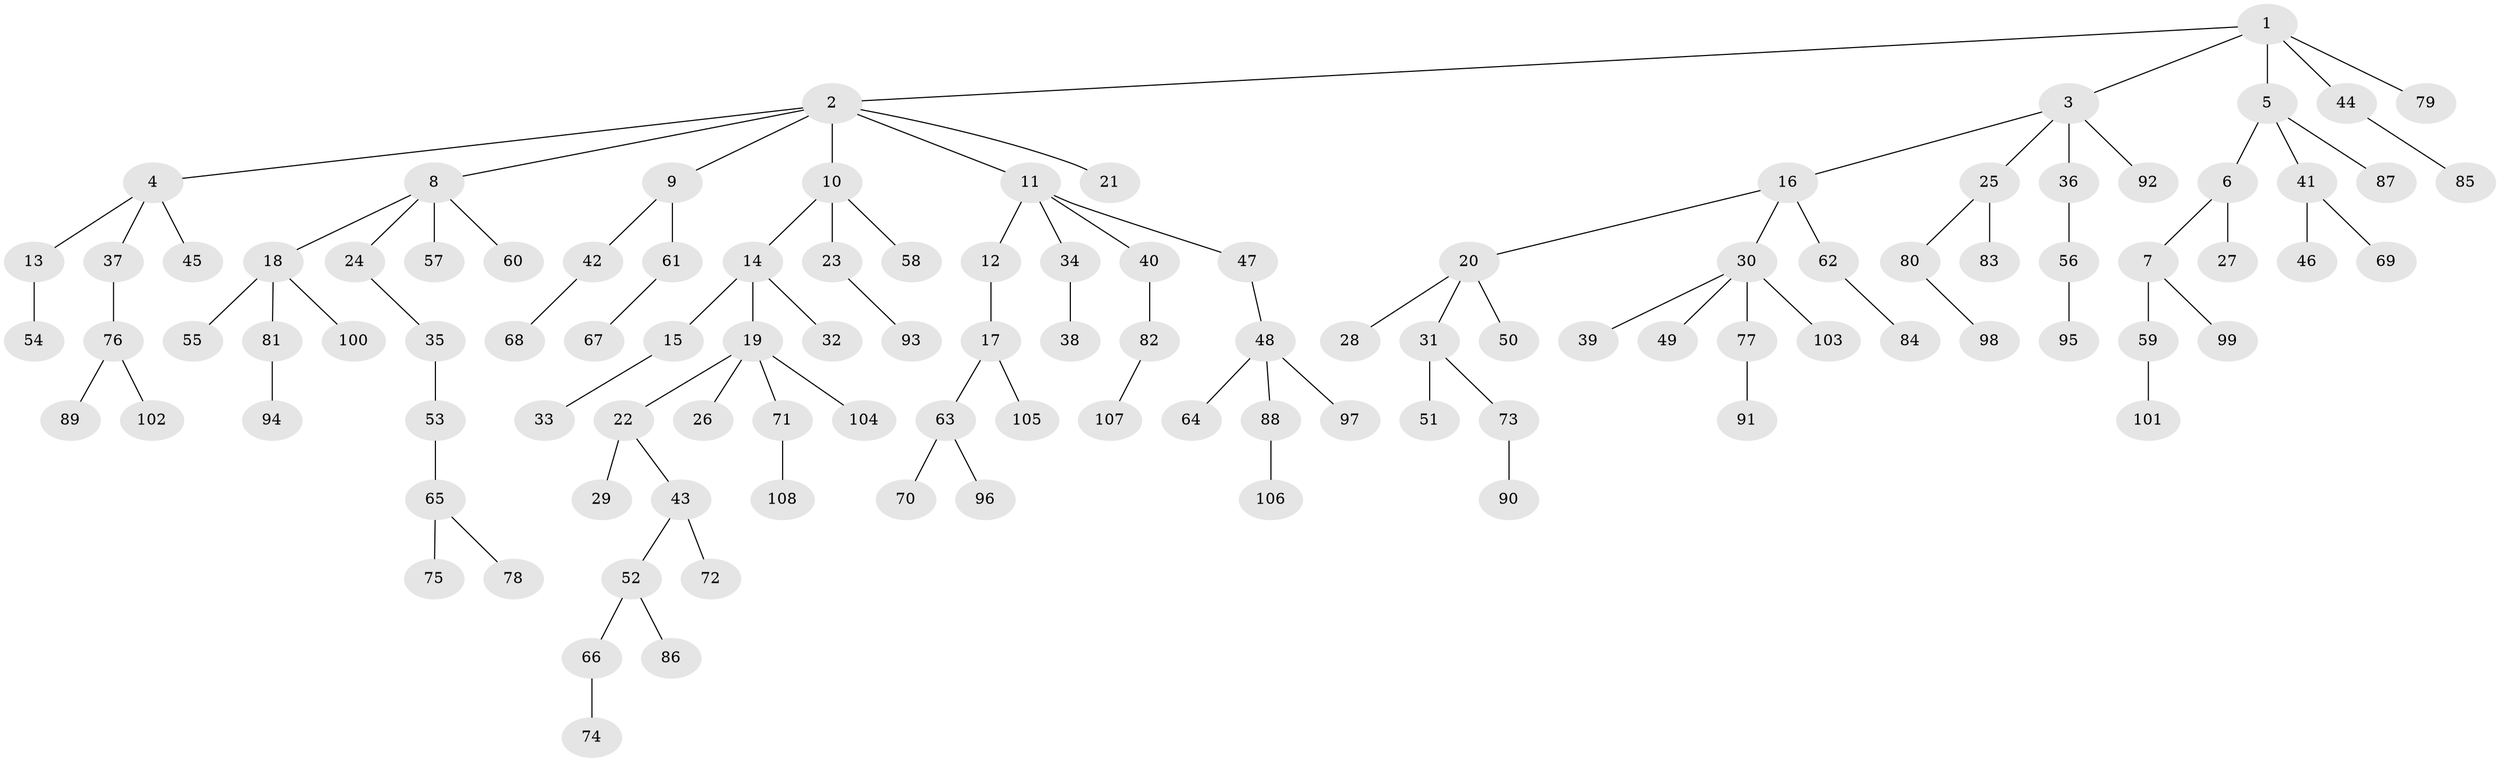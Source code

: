 // coarse degree distribution, {5: 0.06666666666666667, 2: 0.14666666666666667, 4: 0.06666666666666667, 1: 0.6266666666666667, 3: 0.06666666666666667, 10: 0.013333333333333334, 9: 0.013333333333333334}
// Generated by graph-tools (version 1.1) at 2025/57/03/04/25 21:57:08]
// undirected, 108 vertices, 107 edges
graph export_dot {
graph [start="1"]
  node [color=gray90,style=filled];
  1;
  2;
  3;
  4;
  5;
  6;
  7;
  8;
  9;
  10;
  11;
  12;
  13;
  14;
  15;
  16;
  17;
  18;
  19;
  20;
  21;
  22;
  23;
  24;
  25;
  26;
  27;
  28;
  29;
  30;
  31;
  32;
  33;
  34;
  35;
  36;
  37;
  38;
  39;
  40;
  41;
  42;
  43;
  44;
  45;
  46;
  47;
  48;
  49;
  50;
  51;
  52;
  53;
  54;
  55;
  56;
  57;
  58;
  59;
  60;
  61;
  62;
  63;
  64;
  65;
  66;
  67;
  68;
  69;
  70;
  71;
  72;
  73;
  74;
  75;
  76;
  77;
  78;
  79;
  80;
  81;
  82;
  83;
  84;
  85;
  86;
  87;
  88;
  89;
  90;
  91;
  92;
  93;
  94;
  95;
  96;
  97;
  98;
  99;
  100;
  101;
  102;
  103;
  104;
  105;
  106;
  107;
  108;
  1 -- 2;
  1 -- 3;
  1 -- 5;
  1 -- 44;
  1 -- 79;
  2 -- 4;
  2 -- 8;
  2 -- 9;
  2 -- 10;
  2 -- 11;
  2 -- 21;
  3 -- 16;
  3 -- 25;
  3 -- 36;
  3 -- 92;
  4 -- 13;
  4 -- 37;
  4 -- 45;
  5 -- 6;
  5 -- 41;
  5 -- 87;
  6 -- 7;
  6 -- 27;
  7 -- 59;
  7 -- 99;
  8 -- 18;
  8 -- 24;
  8 -- 57;
  8 -- 60;
  9 -- 42;
  9 -- 61;
  10 -- 14;
  10 -- 23;
  10 -- 58;
  11 -- 12;
  11 -- 34;
  11 -- 40;
  11 -- 47;
  12 -- 17;
  13 -- 54;
  14 -- 15;
  14 -- 19;
  14 -- 32;
  15 -- 33;
  16 -- 20;
  16 -- 30;
  16 -- 62;
  17 -- 63;
  17 -- 105;
  18 -- 55;
  18 -- 81;
  18 -- 100;
  19 -- 22;
  19 -- 26;
  19 -- 71;
  19 -- 104;
  20 -- 28;
  20 -- 31;
  20 -- 50;
  22 -- 29;
  22 -- 43;
  23 -- 93;
  24 -- 35;
  25 -- 80;
  25 -- 83;
  30 -- 39;
  30 -- 49;
  30 -- 77;
  30 -- 103;
  31 -- 51;
  31 -- 73;
  34 -- 38;
  35 -- 53;
  36 -- 56;
  37 -- 76;
  40 -- 82;
  41 -- 46;
  41 -- 69;
  42 -- 68;
  43 -- 52;
  43 -- 72;
  44 -- 85;
  47 -- 48;
  48 -- 64;
  48 -- 88;
  48 -- 97;
  52 -- 66;
  52 -- 86;
  53 -- 65;
  56 -- 95;
  59 -- 101;
  61 -- 67;
  62 -- 84;
  63 -- 70;
  63 -- 96;
  65 -- 75;
  65 -- 78;
  66 -- 74;
  71 -- 108;
  73 -- 90;
  76 -- 89;
  76 -- 102;
  77 -- 91;
  80 -- 98;
  81 -- 94;
  82 -- 107;
  88 -- 106;
}

